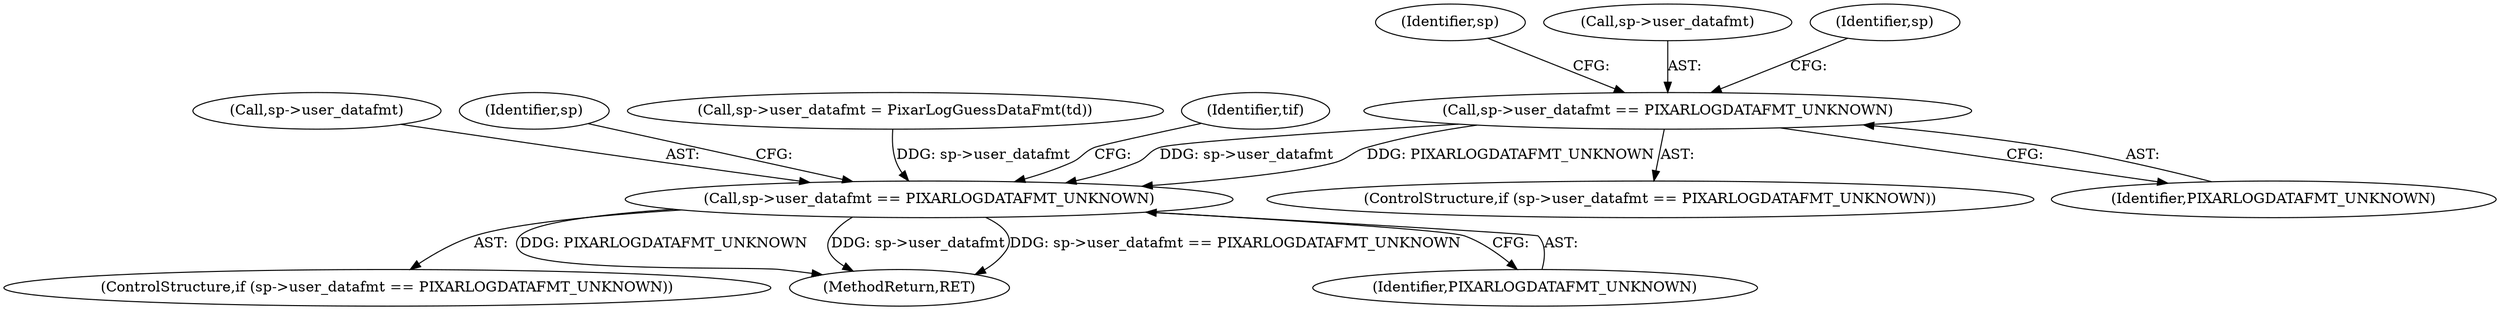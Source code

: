 digraph "0_libtiff_391e77fcd217e78b2c51342ac3ddb7100ecacdd2_0@pointer" {
"1000201" [label="(Call,sp->user_datafmt == PIXARLOGDATAFMT_UNKNOWN)"];
"1000213" [label="(Call,sp->user_datafmt == PIXARLOGDATAFMT_UNKNOWN)"];
"1000212" [label="(ControlStructure,if (sp->user_datafmt == PIXARLOGDATAFMT_UNKNOWN))"];
"1000213" [label="(Call,sp->user_datafmt == PIXARLOGDATAFMT_UNKNOWN)"];
"1000208" [label="(Identifier,sp)"];
"1000200" [label="(ControlStructure,if (sp->user_datafmt == PIXARLOGDATAFMT_UNKNOWN))"];
"1000214" [label="(Call,sp->user_datafmt)"];
"1000205" [label="(Identifier,PIXARLOGDATAFMT_UNKNOWN)"];
"1000235" [label="(Identifier,sp)"];
"1000268" [label="(MethodReturn,RET)"];
"1000201" [label="(Call,sp->user_datafmt == PIXARLOGDATAFMT_UNKNOWN)"];
"1000217" [label="(Identifier,PIXARLOGDATAFMT_UNKNOWN)"];
"1000202" [label="(Call,sp->user_datafmt)"];
"1000206" [label="(Call,sp->user_datafmt = PixarLogGuessDataFmt(td))"];
"1000221" [label="(Identifier,tif)"];
"1000215" [label="(Identifier,sp)"];
"1000201" -> "1000200"  [label="AST: "];
"1000201" -> "1000205"  [label="CFG: "];
"1000202" -> "1000201"  [label="AST: "];
"1000205" -> "1000201"  [label="AST: "];
"1000208" -> "1000201"  [label="CFG: "];
"1000215" -> "1000201"  [label="CFG: "];
"1000201" -> "1000213"  [label="DDG: sp->user_datafmt"];
"1000201" -> "1000213"  [label="DDG: PIXARLOGDATAFMT_UNKNOWN"];
"1000213" -> "1000212"  [label="AST: "];
"1000213" -> "1000217"  [label="CFG: "];
"1000214" -> "1000213"  [label="AST: "];
"1000217" -> "1000213"  [label="AST: "];
"1000221" -> "1000213"  [label="CFG: "];
"1000235" -> "1000213"  [label="CFG: "];
"1000213" -> "1000268"  [label="DDG: PIXARLOGDATAFMT_UNKNOWN"];
"1000213" -> "1000268"  [label="DDG: sp->user_datafmt"];
"1000213" -> "1000268"  [label="DDG: sp->user_datafmt == PIXARLOGDATAFMT_UNKNOWN"];
"1000206" -> "1000213"  [label="DDG: sp->user_datafmt"];
}
